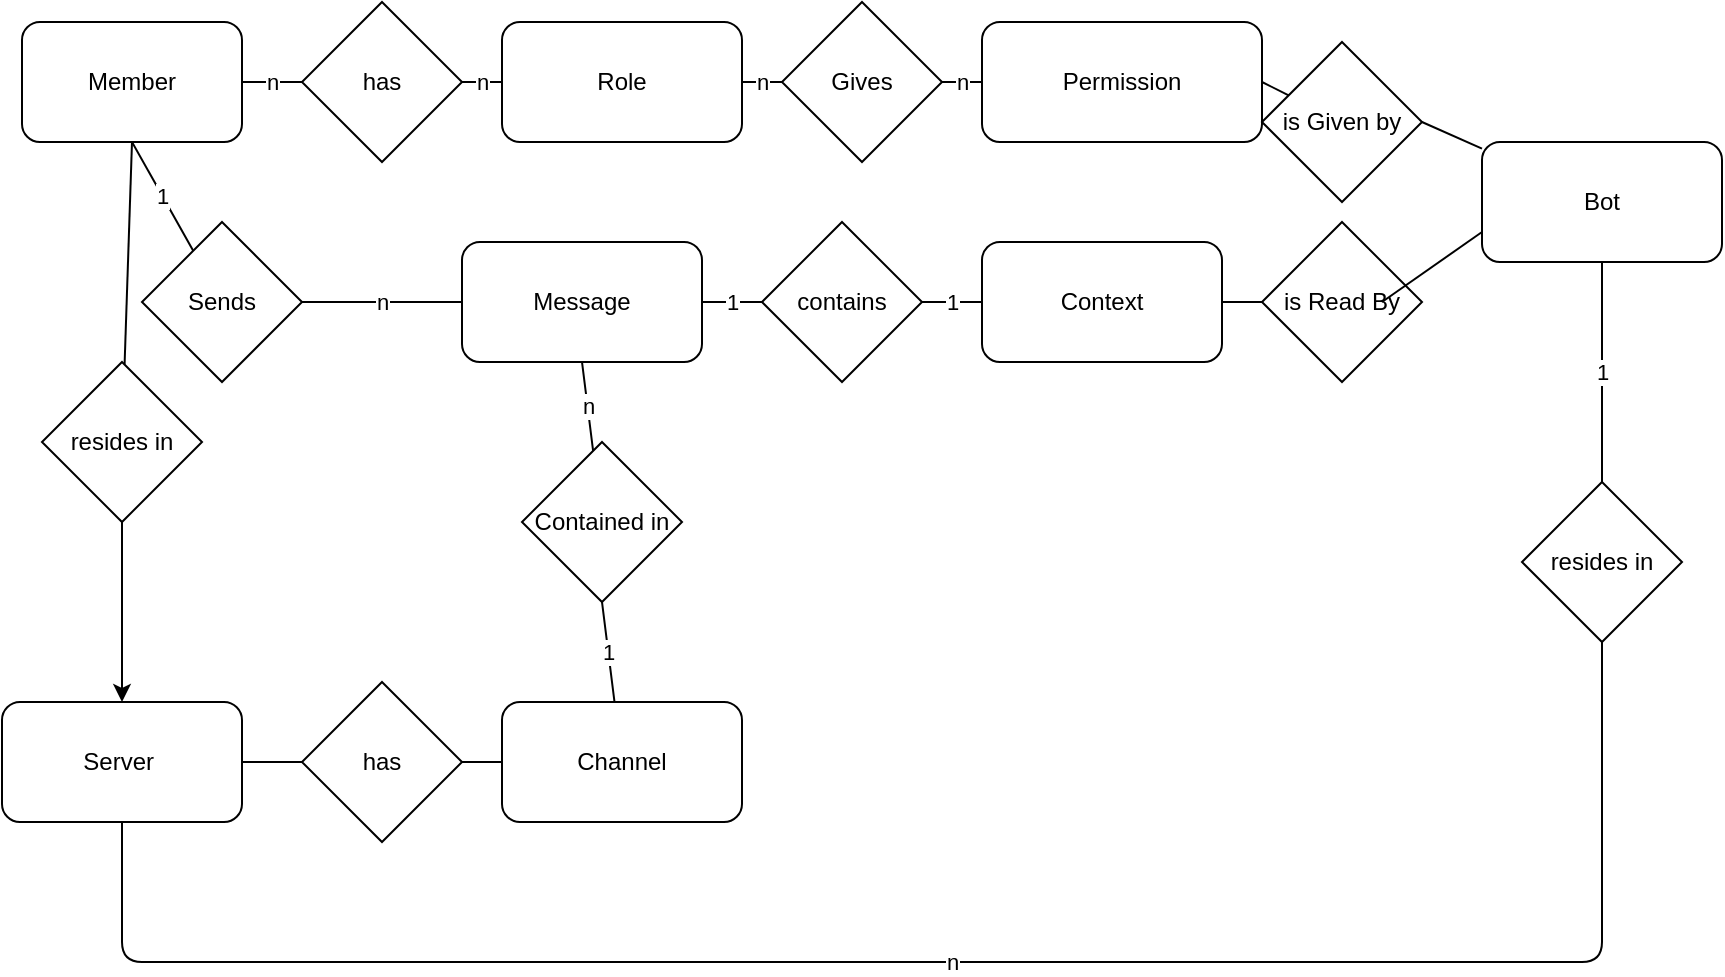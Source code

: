 <mxfile>
    <diagram id="t8e3whQ8tzPElPJkNK1x" name="Page-1">
        <mxGraphModel dx="918" dy="538" grid="1" gridSize="10" guides="1" tooltips="1" connect="1" arrows="1" fold="1" page="1" pageScale="1" pageWidth="827" pageHeight="1169" math="0" shadow="0">
            <root>
                <mxCell id="0"/>
                <mxCell id="1" parent="0"/>
                <mxCell id="3" value="Member" style="rounded=1;whiteSpace=wrap;html=1;" parent="1" vertex="1">
                    <mxGeometry x="60" y="190" width="110" height="60" as="geometry"/>
                </mxCell>
                <mxCell id="5" value="Role" style="rounded=1;whiteSpace=wrap;html=1;" parent="1" vertex="1">
                    <mxGeometry x="300" y="190" width="120" height="60" as="geometry"/>
                </mxCell>
                <mxCell id="10" value="has" style="rhombus;whiteSpace=wrap;html=1;" parent="1" vertex="1">
                    <mxGeometry x="200" y="180" width="80" height="80" as="geometry"/>
                </mxCell>
                <mxCell id="14" value="Gives" style="rhombus;whiteSpace=wrap;html=1;" vertex="1" parent="1">
                    <mxGeometry x="440" y="180" width="80" height="80" as="geometry"/>
                </mxCell>
                <mxCell id="15" value="Permission" style="rounded=1;whiteSpace=wrap;html=1;" vertex="1" parent="1">
                    <mxGeometry x="540" y="190" width="140" height="60" as="geometry"/>
                </mxCell>
                <mxCell id="16" value="Sends" style="rhombus;whiteSpace=wrap;html=1;" vertex="1" parent="1">
                    <mxGeometry x="120" y="290" width="80" height="80" as="geometry"/>
                </mxCell>
                <mxCell id="20" value="n" style="endArrow=none;html=1;" edge="1" parent="1" source="10">
                    <mxGeometry width="50" height="50" relative="1" as="geometry">
                        <mxPoint x="340" y="250" as="sourcePoint"/>
                        <mxPoint x="300" y="220" as="targetPoint"/>
                    </mxGeometry>
                </mxCell>
                <mxCell id="22" value="n" style="endArrow=none;html=1;exitX=1;exitY=0.5;exitDx=0;exitDy=0;" edge="1" parent="1" source="3">
                    <mxGeometry width="50" height="50" relative="1" as="geometry">
                        <mxPoint x="340" y="250" as="sourcePoint"/>
                        <mxPoint x="200" y="220" as="targetPoint"/>
                    </mxGeometry>
                </mxCell>
                <mxCell id="23" value="n" style="endArrow=none;html=1;entryX=0;entryY=0.5;entryDx=0;entryDy=0;exitX=1;exitY=0.5;exitDx=0;exitDy=0;" edge="1" parent="1" source="5" target="14">
                    <mxGeometry width="50" height="50" relative="1" as="geometry">
                        <mxPoint x="340" y="250" as="sourcePoint"/>
                        <mxPoint x="390" y="200" as="targetPoint"/>
                    </mxGeometry>
                </mxCell>
                <mxCell id="24" value="n" style="endArrow=none;html=1;entryX=0;entryY=0.5;entryDx=0;entryDy=0;exitX=1;exitY=0.5;exitDx=0;exitDy=0;" edge="1" parent="1" source="14" target="15">
                    <mxGeometry width="50" height="50" relative="1" as="geometry">
                        <mxPoint x="340" y="250" as="sourcePoint"/>
                        <mxPoint x="390" y="200" as="targetPoint"/>
                    </mxGeometry>
                </mxCell>
                <mxCell id="25" value="1" style="endArrow=none;html=1;exitX=0.5;exitY=1;exitDx=0;exitDy=0;" edge="1" parent="1" source="3" target="16">
                    <mxGeometry width="50" height="50" relative="1" as="geometry">
                        <mxPoint x="340" y="250" as="sourcePoint"/>
                        <mxPoint x="390" y="200" as="targetPoint"/>
                    </mxGeometry>
                </mxCell>
                <mxCell id="28" value="n" style="endArrow=none;html=1;exitX=1;exitY=0.5;exitDx=0;exitDy=0;entryX=0;entryY=0.5;entryDx=0;entryDy=0;" edge="1" parent="1" source="16" target="29">
                    <mxGeometry width="50" height="50" relative="1" as="geometry">
                        <mxPoint x="360" y="290" as="sourcePoint"/>
                        <mxPoint x="220" y="330" as="targetPoint"/>
                    </mxGeometry>
                </mxCell>
                <mxCell id="29" value="Message" style="rounded=1;whiteSpace=wrap;html=1;" vertex="1" parent="1">
                    <mxGeometry x="280" y="300" width="120" height="60" as="geometry"/>
                </mxCell>
                <mxCell id="31" value="1" style="endArrow=none;html=1;exitX=1;exitY=0.5;exitDx=0;exitDy=0;entryX=0;entryY=0.5;entryDx=0;entryDy=0;" edge="1" parent="1" source="29" target="34">
                    <mxGeometry width="50" height="50" relative="1" as="geometry">
                        <mxPoint x="310" y="290" as="sourcePoint"/>
                        <mxPoint x="420" y="330" as="targetPoint"/>
                    </mxGeometry>
                </mxCell>
                <mxCell id="34" value="contains" style="rhombus;whiteSpace=wrap;html=1;" vertex="1" parent="1">
                    <mxGeometry x="430" y="290" width="80" height="80" as="geometry"/>
                </mxCell>
                <mxCell id="35" value="Context" style="rounded=1;whiteSpace=wrap;html=1;" vertex="1" parent="1">
                    <mxGeometry x="540" y="300" width="120" height="60" as="geometry"/>
                </mxCell>
                <mxCell id="36" value="1" style="endArrow=none;html=1;entryX=0;entryY=0.5;entryDx=0;entryDy=0;" edge="1" parent="1" source="34" target="35">
                    <mxGeometry width="50" height="50" relative="1" as="geometry">
                        <mxPoint x="310" y="290" as="sourcePoint"/>
                        <mxPoint x="360" y="240" as="targetPoint"/>
                    </mxGeometry>
                </mxCell>
                <mxCell id="37" value="Server&amp;nbsp;&lt;br&gt;" style="rounded=1;whiteSpace=wrap;html=1;" vertex="1" parent="1">
                    <mxGeometry x="50" y="530" width="120" height="60" as="geometry"/>
                </mxCell>
                <mxCell id="38" value="" style="endArrow=none;html=1;exitX=1;exitY=0.5;exitDx=0;exitDy=0;startArrow=none;" edge="1" parent="1" source="42" target="39">
                    <mxGeometry width="50" height="50" relative="1" as="geometry">
                        <mxPoint x="370" y="260" as="sourcePoint"/>
                        <mxPoint x="260" y="80" as="targetPoint"/>
                    </mxGeometry>
                </mxCell>
                <mxCell id="39" value="Channel" style="rounded=1;whiteSpace=wrap;html=1;" vertex="1" parent="1">
                    <mxGeometry x="300" y="530" width="120" height="60" as="geometry"/>
                </mxCell>
                <mxCell id="42" value="has" style="rhombus;whiteSpace=wrap;html=1;" vertex="1" parent="1">
                    <mxGeometry x="200" y="520" width="80" height="80" as="geometry"/>
                </mxCell>
                <mxCell id="43" value="" style="endArrow=none;html=1;exitX=1;exitY=0.5;exitDx=0;exitDy=0;" edge="1" parent="1" source="37" target="42">
                    <mxGeometry width="50" height="50" relative="1" as="geometry">
                        <mxPoint x="180" y="80" as="sourcePoint"/>
                        <mxPoint x="250" y="80" as="targetPoint"/>
                    </mxGeometry>
                </mxCell>
                <mxCell id="46" value="n" style="endArrow=none;html=1;entryX=0.5;entryY=1;entryDx=0;entryDy=0;startArrow=none;" edge="1" parent="1" source="47" target="29">
                    <mxGeometry width="50" height="50" relative="1" as="geometry">
                        <mxPoint x="250" y="450" as="sourcePoint"/>
                        <mxPoint x="300" y="400" as="targetPoint"/>
                    </mxGeometry>
                </mxCell>
                <mxCell id="47" value="Contained in" style="rhombus;whiteSpace=wrap;html=1;" vertex="1" parent="1">
                    <mxGeometry x="310" y="400" width="80" height="80" as="geometry"/>
                </mxCell>
                <mxCell id="48" value="1" style="endArrow=none;html=1;entryX=0.5;entryY=1;entryDx=0;entryDy=0;" edge="1" parent="1" source="39" target="47">
                    <mxGeometry width="50" height="50" relative="1" as="geometry">
                        <mxPoint x="305.5" y="530" as="sourcePoint"/>
                        <mxPoint x="280" y="360.0" as="targetPoint"/>
                    </mxGeometry>
                </mxCell>
                <mxCell id="49" value="" style="endArrow=none;html=1;entryX=1;entryY=0.5;entryDx=0;entryDy=0;startArrow=none;" edge="1" parent="1" source="52" target="35">
                    <mxGeometry width="50" height="50" relative="1" as="geometry">
                        <mxPoint x="740" y="330" as="sourcePoint"/>
                        <mxPoint x="380" y="400" as="targetPoint"/>
                    </mxGeometry>
                </mxCell>
                <mxCell id="50" value="Bot" style="rounded=1;whiteSpace=wrap;html=1;" vertex="1" parent="1">
                    <mxGeometry x="790" y="250" width="120" height="60" as="geometry"/>
                </mxCell>
                <mxCell id="51" value="" style="endArrow=none;html=1;entryX=1;entryY=0.5;entryDx=0;entryDy=0;startArrow=none;" edge="1" parent="1" source="54" target="15">
                    <mxGeometry width="50" height="50" relative="1" as="geometry">
                        <mxPoint x="330" y="450" as="sourcePoint"/>
                        <mxPoint x="380" y="400" as="targetPoint"/>
                    </mxGeometry>
                </mxCell>
                <mxCell id="52" value="is Read By" style="rhombus;whiteSpace=wrap;html=1;" vertex="1" parent="1">
                    <mxGeometry x="680" y="290" width="80" height="80" as="geometry"/>
                </mxCell>
                <mxCell id="53" value="" style="endArrow=none;html=1;entryX=0;entryY=0.75;entryDx=0;entryDy=0;" edge="1" parent="1" target="50">
                    <mxGeometry width="50" height="50" relative="1" as="geometry">
                        <mxPoint x="740" y="330.0" as="sourcePoint"/>
                        <mxPoint x="660" y="330.0" as="targetPoint"/>
                    </mxGeometry>
                </mxCell>
                <mxCell id="54" value="is Given by" style="rhombus;whiteSpace=wrap;html=1;" vertex="1" parent="1">
                    <mxGeometry x="680" y="200" width="80" height="80" as="geometry"/>
                </mxCell>
                <mxCell id="55" value="" style="endArrow=none;html=1;entryX=1;entryY=0.5;entryDx=0;entryDy=0;" edge="1" parent="1" source="50" target="54">
                    <mxGeometry width="50" height="50" relative="1" as="geometry">
                        <mxPoint x="740" y="245.0" as="sourcePoint"/>
                        <mxPoint x="680" y="220.0" as="targetPoint"/>
                    </mxGeometry>
                </mxCell>
                <mxCell id="58" value="" style="endArrow=none;html=1;exitX=0.5;exitY=1;exitDx=0;exitDy=0;" edge="1" parent="1" source="3" target="59">
                    <mxGeometry width="50" height="50" relative="1" as="geometry">
                        <mxPoint x="110" y="390" as="sourcePoint"/>
                        <mxPoint x="110" y="250" as="targetPoint"/>
                    </mxGeometry>
                </mxCell>
                <mxCell id="62" style="edgeStyle=none;html=1;exitX=0.5;exitY=1;exitDx=0;exitDy=0;" edge="1" parent="1" source="59" target="37">
                    <mxGeometry relative="1" as="geometry"/>
                </mxCell>
                <mxCell id="59" value="resides in" style="rhombus;whiteSpace=wrap;html=1;" vertex="1" parent="1">
                    <mxGeometry x="70" y="360" width="80" height="80" as="geometry"/>
                </mxCell>
                <mxCell id="63" value="1" style="endArrow=none;html=1;entryX=0.5;entryY=1;entryDx=0;entryDy=0;startArrow=none;" edge="1" parent="1" source="65" target="50">
                    <mxGeometry width="50" height="50" relative="1" as="geometry">
                        <mxPoint x="110" y="590" as="sourcePoint"/>
                        <mxPoint x="820" y="600" as="targetPoint"/>
                        <Array as="points"/>
                    </mxGeometry>
                </mxCell>
                <mxCell id="65" value="resides in" style="rhombus;whiteSpace=wrap;html=1;" vertex="1" parent="1">
                    <mxGeometry x="810" y="420" width="80" height="80" as="geometry"/>
                </mxCell>
                <mxCell id="66" value="n" style="endArrow=none;html=1;entryX=0.5;entryY=1;entryDx=0;entryDy=0;" edge="1" parent="1" target="65">
                    <mxGeometry width="50" height="50" relative="1" as="geometry">
                        <mxPoint x="110" y="590" as="sourcePoint"/>
                        <mxPoint x="850" y="310.0" as="targetPoint"/>
                        <Array as="points">
                            <mxPoint x="110" y="660"/>
                            <mxPoint x="450" y="660"/>
                            <mxPoint x="650" y="660"/>
                            <mxPoint x="850" y="660"/>
                        </Array>
                    </mxGeometry>
                </mxCell>
            </root>
        </mxGraphModel>
    </diagram>
</mxfile>